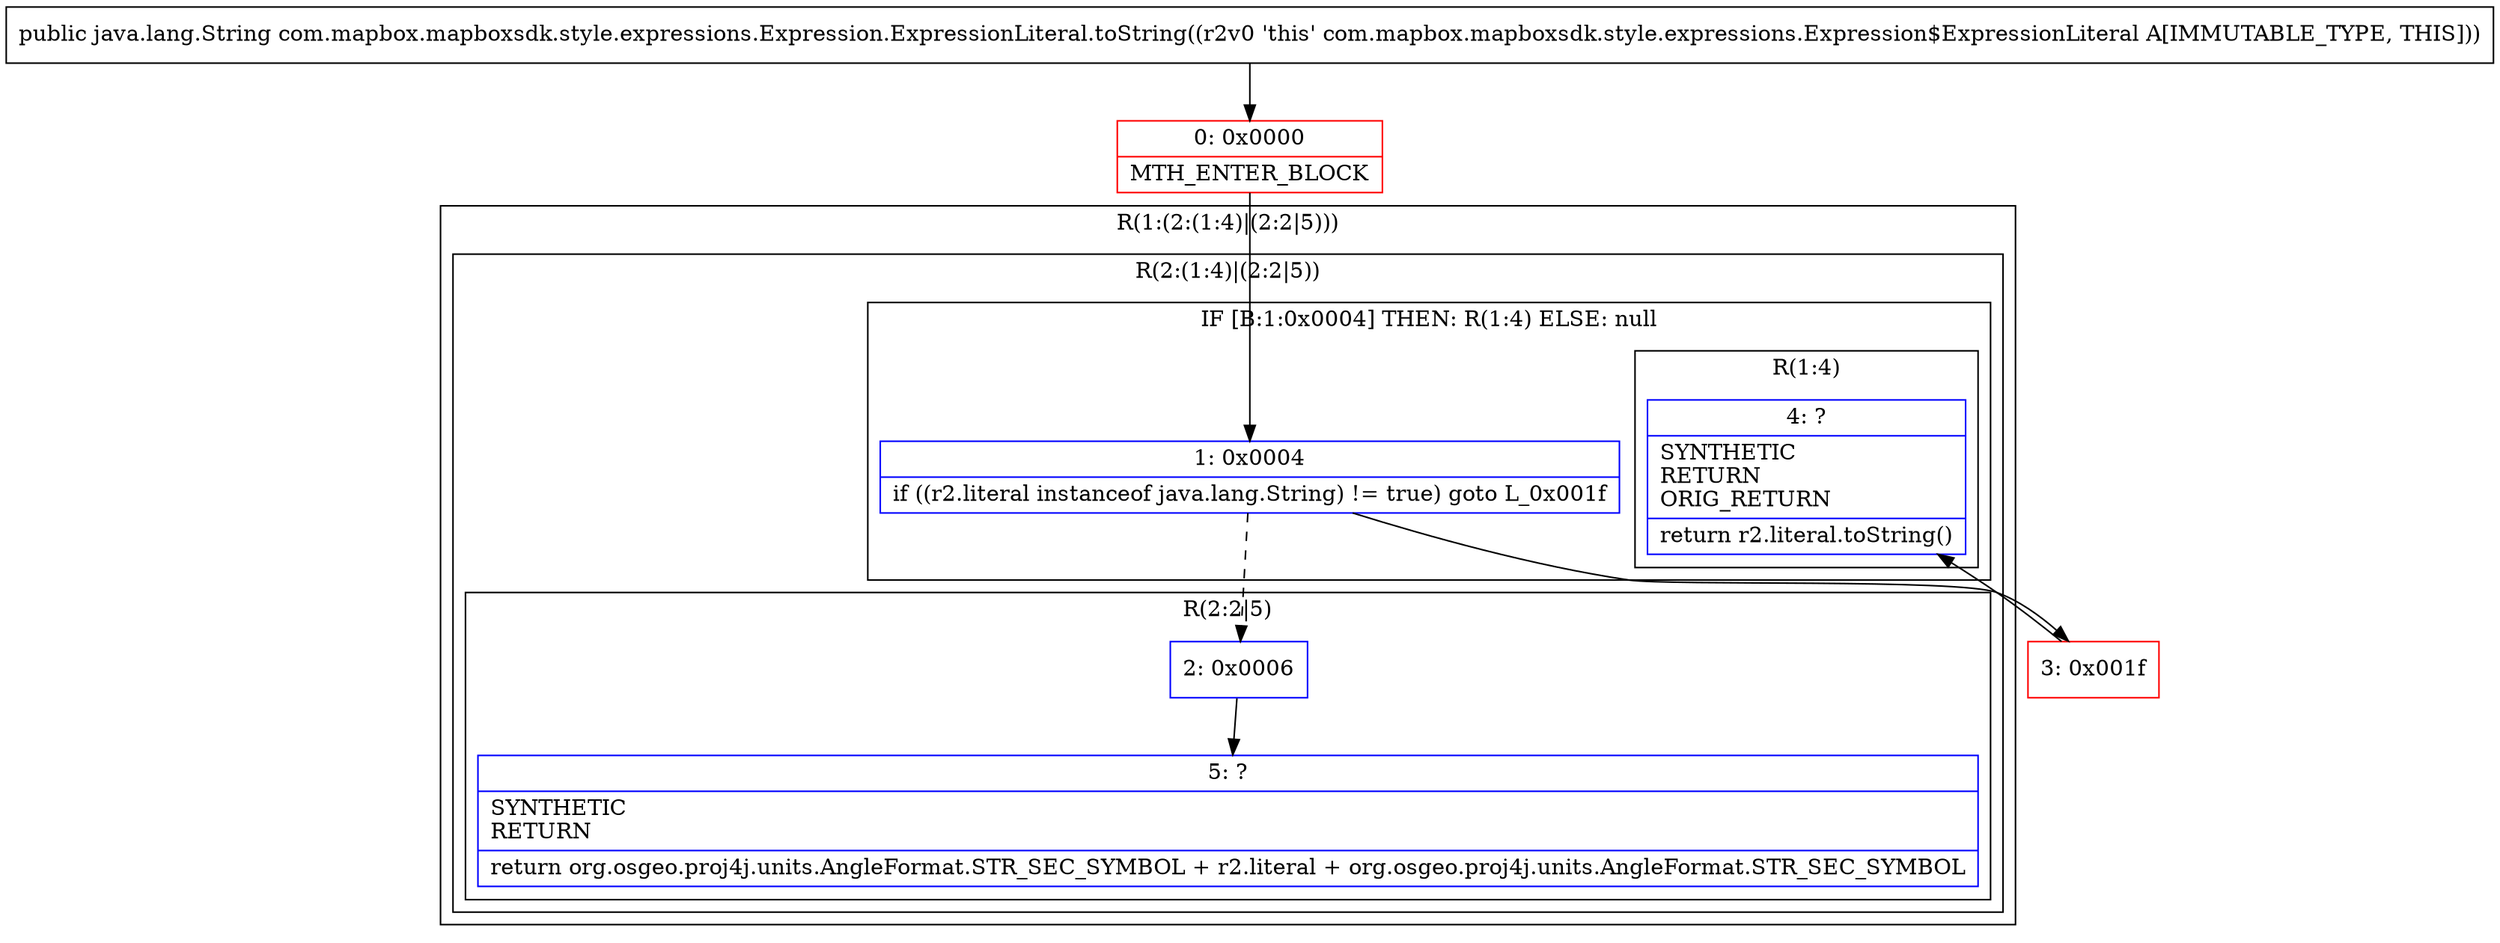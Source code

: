 digraph "CFG forcom.mapbox.mapboxsdk.style.expressions.Expression.ExpressionLiteral.toString()Ljava\/lang\/String;" {
subgraph cluster_Region_1147348837 {
label = "R(1:(2:(1:4)|(2:2|5)))";
node [shape=record,color=blue];
subgraph cluster_Region_491107300 {
label = "R(2:(1:4)|(2:2|5))";
node [shape=record,color=blue];
subgraph cluster_IfRegion_384754858 {
label = "IF [B:1:0x0004] THEN: R(1:4) ELSE: null";
node [shape=record,color=blue];
Node_1 [shape=record,label="{1\:\ 0x0004|if ((r2.literal instanceof java.lang.String) != true) goto L_0x001f\l}"];
subgraph cluster_Region_1895358178 {
label = "R(1:4)";
node [shape=record,color=blue];
Node_4 [shape=record,label="{4\:\ ?|SYNTHETIC\lRETURN\lORIG_RETURN\l|return r2.literal.toString()\l}"];
}
}
subgraph cluster_Region_771590039 {
label = "R(2:2|5)";
node [shape=record,color=blue];
Node_2 [shape=record,label="{2\:\ 0x0006}"];
Node_5 [shape=record,label="{5\:\ ?|SYNTHETIC\lRETURN\l|return org.osgeo.proj4j.units.AngleFormat.STR_SEC_SYMBOL + r2.literal + org.osgeo.proj4j.units.AngleFormat.STR_SEC_SYMBOL\l}"];
}
}
}
Node_0 [shape=record,color=red,label="{0\:\ 0x0000|MTH_ENTER_BLOCK\l}"];
Node_3 [shape=record,color=red,label="{3\:\ 0x001f}"];
MethodNode[shape=record,label="{public java.lang.String com.mapbox.mapboxsdk.style.expressions.Expression.ExpressionLiteral.toString((r2v0 'this' com.mapbox.mapboxsdk.style.expressions.Expression$ExpressionLiteral A[IMMUTABLE_TYPE, THIS])) }"];
MethodNode -> Node_0;
Node_1 -> Node_2[style=dashed];
Node_1 -> Node_3;
Node_2 -> Node_5;
Node_0 -> Node_1;
Node_3 -> Node_4;
}

